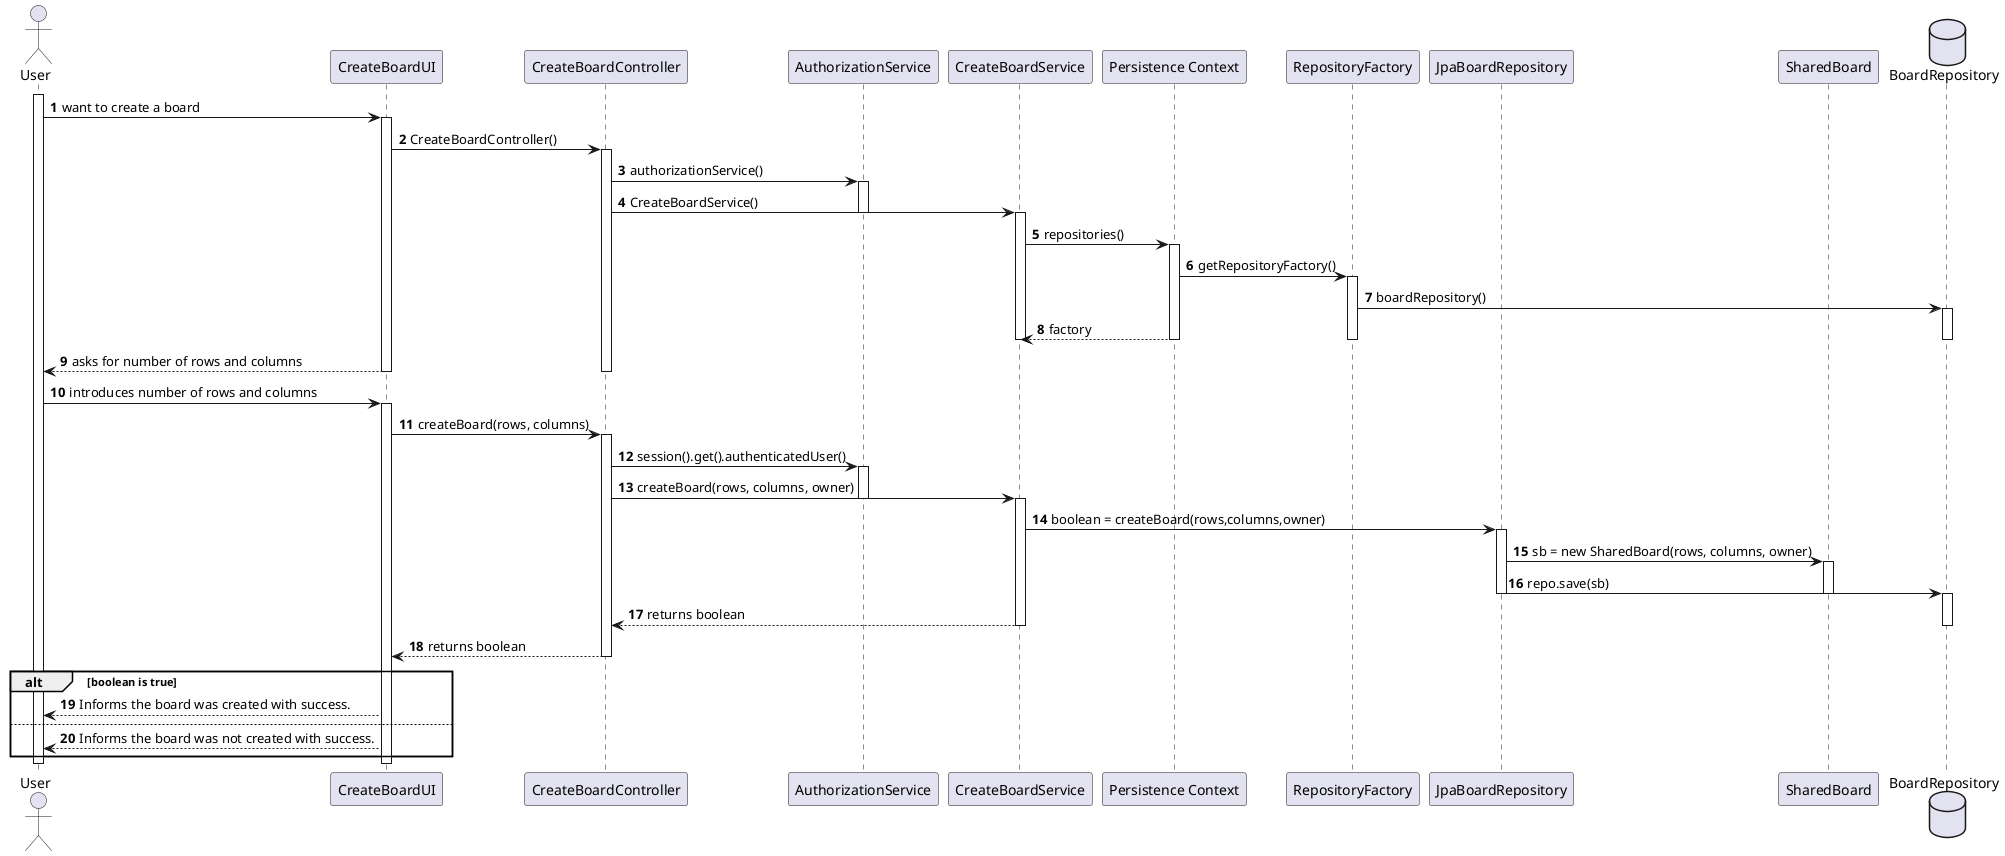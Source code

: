 @startuml
autonumber
actor "User" as U
participant "CreateBoardUI" as UI
participant "CreateBoardController" as CTL
participant "AuthorizationService" as AS
participant "CreateBoardService" as SV
participant "Persistence Context" as PC
participant "RepositoryFactory" as RF
participant "JpaBoardRepository" as JPA
participant "SharedBoard" as SBC
database "BoardRepository" as RPS

activate U
U -> UI : want to create a board
activate UI
UI -> CTL : CreateBoardController()
activate CTL
CTL -> AS : authorizationService()
activate AS
CTL -> SV : CreateBoardService()
deactivate AS
activate SV

SV -> PC :repositories()
activate PC
PC -> RF :getRepositoryFactory()
activate RF
RF -> RPS : boardRepository()
activate RPS
PC --> SV :factory
deactivate PC
deactivate RF
deactivate RPS
deactivate SV
UI --> U : asks for number of rows and columns
deactivate UI
deactivate CTL
U -> UI : introduces number of rows and columns

activate UI
UI -> CTL : createBoard(rows, columns)
activate CTL

CTL -> AS : session().get().authenticatedUser()
activate AS
CTL -> SV : createBoard(rows, columns, owner)
deactivate AS
activate SV
SV -> JPA : boolean = createBoard(rows,columns,owner)
activate JPA
JPA -> SBC : sb = new SharedBoard(rows, columns, owner)
activate SBC
JPA -> RPS : repo.save(sb)
deactivate SBC
activate RPS
deactivate JPA
SV --> CTL : returns boolean
deactivate RPS
deactivate SV
CTL --> UI : returns boolean
deactivate CTL
alt boolean is true
    UI --> U : Informs the board was created with success.
else
    UI --> U : Informs the board was not created with success.
end alt
deactivate UI
deactivate U

@enduml